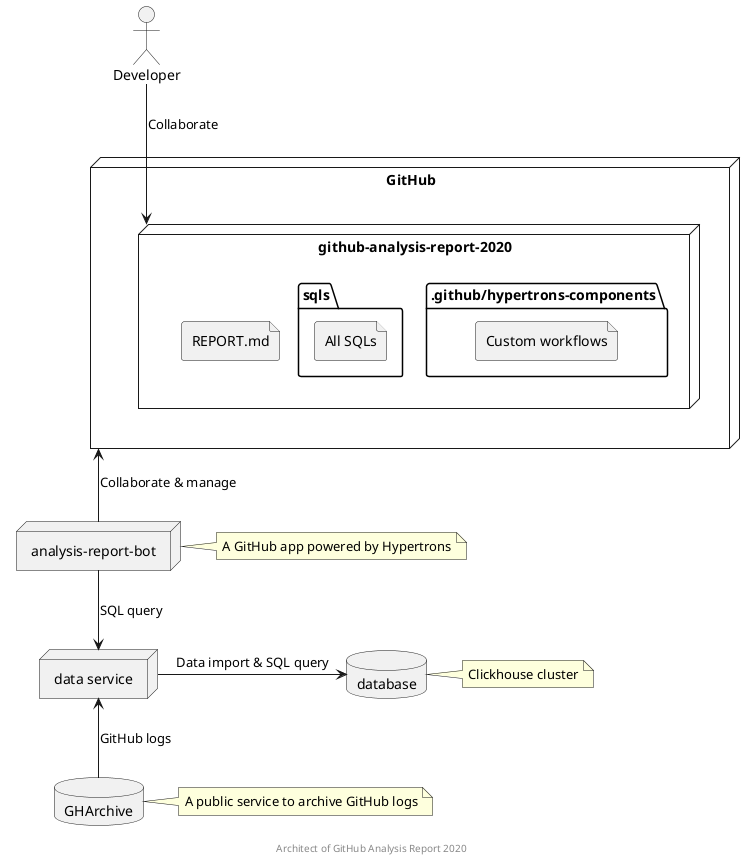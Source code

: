 @startuml

footer Architect of GitHub Analysis Report 2020

actor Developer as dev

node GitHub as github {
  node "github-analysis-report-2020" as repo {
    folder ".github/hypertrons-components" as cwf {
      file "Custom workflows"
    }
    folder "sqls" as sqls {
      file "All SQLs"
    }
    file "REPORT.md" as report
  }
}

node "analysis-report-bot" as bot
note right: A GitHub app powered by Hypertrons

node "data service" as ds

database database as ch
note right: Clickhouse cluster

database GHArchive as gha
note right: A public service to archive GitHub logs

dev -down-> repo: Collaborate
bot -up-> github: "Collaborate & manage"

bot -down-> ds: SQL query
ds -> ch: "Data import & SQL query"

gha -up-> ds: GitHub logs

@enduml
